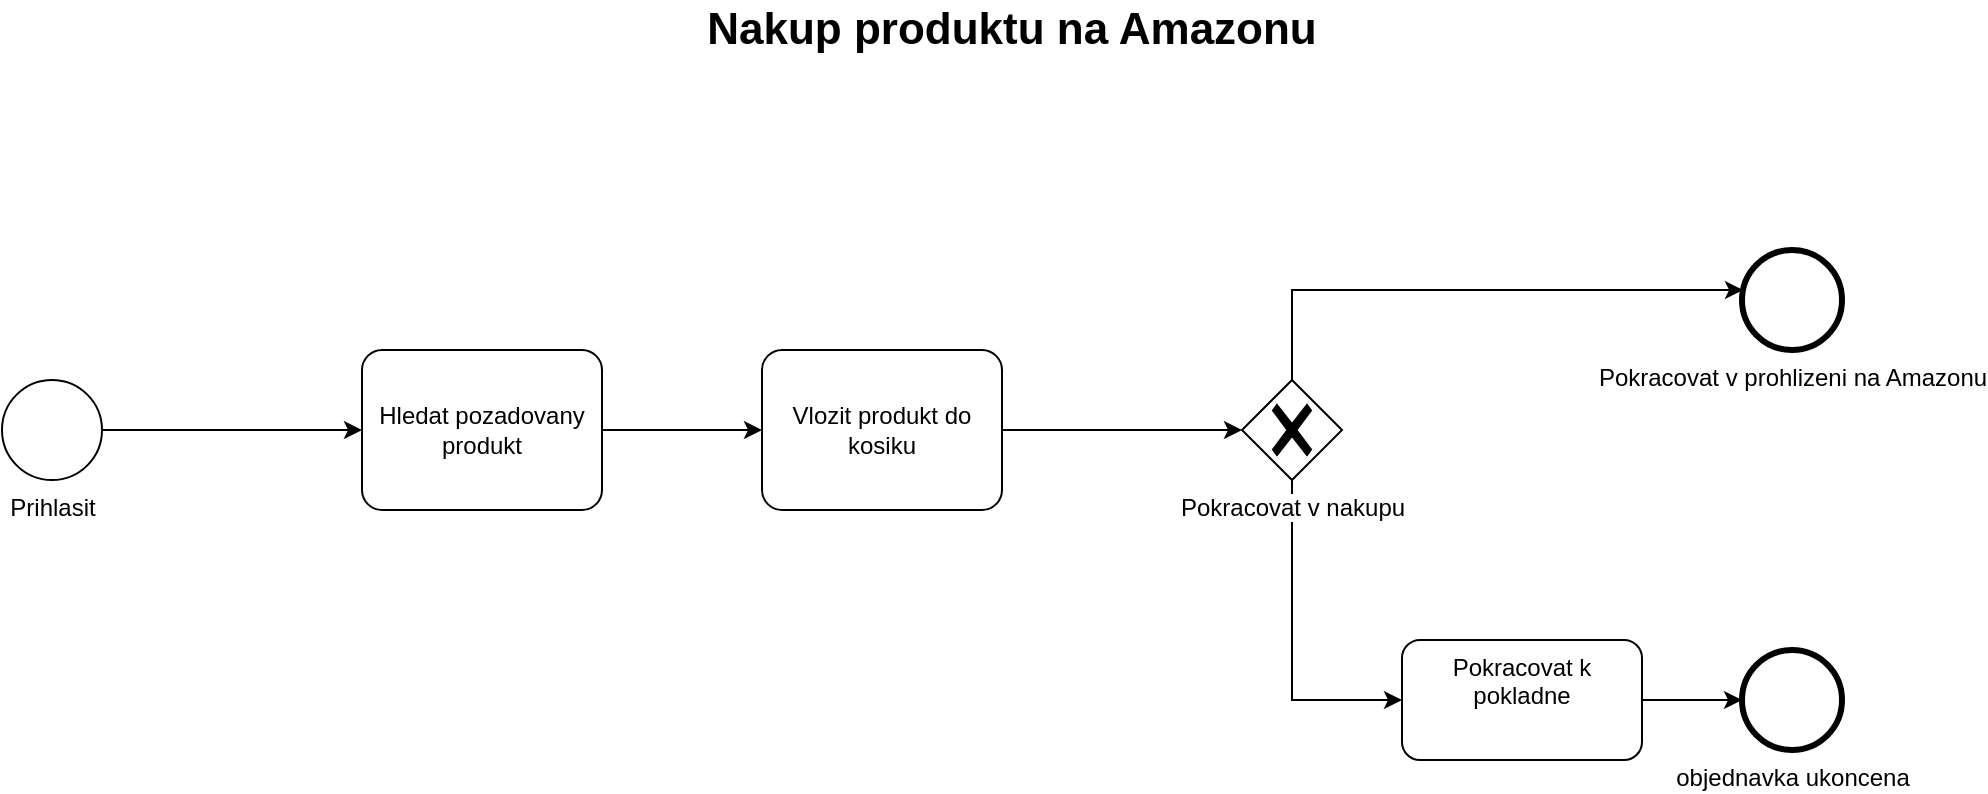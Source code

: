 <mxfile version="21.1.8" type="github">
  <diagram name="1 Nakup" id="_FGRYzJXVYo1EMXkDTQ_">
    <mxGraphModel dx="919" dy="515" grid="1" gridSize="10" guides="1" tooltips="1" connect="1" arrows="1" fold="1" page="1" pageScale="1" pageWidth="1654" pageHeight="1169" math="0" shadow="0">
      <root>
        <mxCell id="0" />
        <mxCell id="1" parent="0" />
        <mxCell id="hTx_CMpgbNmxg1tKwO1v-3" style="edgeStyle=orthogonalEdgeStyle;rounded=0;orthogonalLoop=1;jettySize=auto;html=1;exitX=1;exitY=0.5;exitDx=0;exitDy=0;exitPerimeter=0;entryX=0;entryY=0.5;entryDx=0;entryDy=0;entryPerimeter=0;" edge="1" parent="1" source="hTx_CMpgbNmxg1tKwO1v-1" target="hTx_CMpgbNmxg1tKwO1v-2">
          <mxGeometry relative="1" as="geometry" />
        </mxCell>
        <mxCell id="hTx_CMpgbNmxg1tKwO1v-1" value="Prihlasit" style="points=[[0.145,0.145,0],[0.5,0,0],[0.855,0.145,0],[1,0.5,0],[0.855,0.855,0],[0.5,1,0],[0.145,0.855,0],[0,0.5,0]];shape=mxgraph.bpmn.event;html=1;verticalLabelPosition=bottom;labelBackgroundColor=#ffffff;verticalAlign=top;align=center;perimeter=ellipsePerimeter;outlineConnect=0;aspect=fixed;outline=standard;symbol=general;" vertex="1" parent="1">
          <mxGeometry x="50" y="250" width="50" height="50" as="geometry" />
        </mxCell>
        <mxCell id="hTx_CMpgbNmxg1tKwO1v-5" value="" style="edgeStyle=orthogonalEdgeStyle;rounded=0;orthogonalLoop=1;jettySize=auto;html=1;" edge="1" parent="1" source="hTx_CMpgbNmxg1tKwO1v-2" target="hTx_CMpgbNmxg1tKwO1v-4">
          <mxGeometry relative="1" as="geometry" />
        </mxCell>
        <mxCell id="hTx_CMpgbNmxg1tKwO1v-2" value="Hledat pozadovany produkt" style="points=[[0.25,0,0],[0.5,0,0],[0.75,0,0],[1,0.25,0],[1,0.5,0],[1,0.75,0],[0.75,1,0],[0.5,1,0],[0.25,1,0],[0,0.75,0],[0,0.5,0],[0,0.25,0]];shape=mxgraph.bpmn.task;whiteSpace=wrap;rectStyle=rounded;size=10;html=1;container=1;expand=0;collapsible=0;taskMarker=abstract;" vertex="1" parent="1">
          <mxGeometry x="230" y="235" width="120" height="80" as="geometry" />
        </mxCell>
        <mxCell id="hTx_CMpgbNmxg1tKwO1v-9" style="edgeStyle=orthogonalEdgeStyle;rounded=0;orthogonalLoop=1;jettySize=auto;html=1;exitX=1;exitY=0.5;exitDx=0;exitDy=0;exitPerimeter=0;entryX=0;entryY=0.5;entryDx=0;entryDy=0;entryPerimeter=0;" edge="1" parent="1" source="hTx_CMpgbNmxg1tKwO1v-4" target="hTx_CMpgbNmxg1tKwO1v-8">
          <mxGeometry relative="1" as="geometry" />
        </mxCell>
        <mxCell id="hTx_CMpgbNmxg1tKwO1v-4" value="Vlozit produkt do kosiku" style="points=[[0.25,0,0],[0.5,0,0],[0.75,0,0],[1,0.25,0],[1,0.5,0],[1,0.75,0],[0.75,1,0],[0.5,1,0],[0.25,1,0],[0,0.75,0],[0,0.5,0],[0,0.25,0]];shape=mxgraph.bpmn.task;whiteSpace=wrap;rectStyle=rounded;size=10;html=1;container=1;expand=0;collapsible=0;taskMarker=abstract;" vertex="1" parent="1">
          <mxGeometry x="430" y="235" width="120" height="80" as="geometry" />
        </mxCell>
        <mxCell id="hTx_CMpgbNmxg1tKwO1v-13" value="" style="edgeStyle=orthogonalEdgeStyle;rounded=0;orthogonalLoop=1;jettySize=auto;html=1;" edge="1" parent="1" source="hTx_CMpgbNmxg1tKwO1v-8" target="hTx_CMpgbNmxg1tKwO1v-12">
          <mxGeometry relative="1" as="geometry">
            <Array as="points">
              <mxPoint x="695" y="410" />
            </Array>
          </mxGeometry>
        </mxCell>
        <mxCell id="hTx_CMpgbNmxg1tKwO1v-14" style="edgeStyle=orthogonalEdgeStyle;rounded=0;orthogonalLoop=1;jettySize=auto;html=1;exitX=0.5;exitY=0;exitDx=0;exitDy=0;exitPerimeter=0;" edge="1" parent="1" source="hTx_CMpgbNmxg1tKwO1v-8" target="hTx_CMpgbNmxg1tKwO1v-10">
          <mxGeometry relative="1" as="geometry">
            <Array as="points">
              <mxPoint x="695" y="205" />
            </Array>
          </mxGeometry>
        </mxCell>
        <mxCell id="hTx_CMpgbNmxg1tKwO1v-8" value="Pokracovat v nakupu" style="points=[[0.25,0.25,0],[0.5,0,0],[0.75,0.25,0],[1,0.5,0],[0.75,0.75,0],[0.5,1,0],[0.25,0.75,0],[0,0.5,0]];shape=mxgraph.bpmn.gateway2;html=1;verticalLabelPosition=bottom;labelBackgroundColor=#ffffff;verticalAlign=top;align=center;perimeter=rhombusPerimeter;outlineConnect=0;outline=none;symbol=none;gwType=exclusive;" vertex="1" parent="1">
          <mxGeometry x="670" y="250" width="50" height="50" as="geometry" />
        </mxCell>
        <mxCell id="hTx_CMpgbNmxg1tKwO1v-10" value="Pokracovat v prohlizeni na Amazonu" style="points=[[0.145,0.145,0],[0.5,0,0],[0.855,0.145,0],[1,0.5,0],[0.855,0.855,0],[0.5,1,0],[0.145,0.855,0],[0,0.5,0]];shape=mxgraph.bpmn.event;html=1;verticalLabelPosition=bottom;labelBackgroundColor=#ffffff;verticalAlign=top;align=center;perimeter=ellipsePerimeter;outlineConnect=0;aspect=fixed;outline=end;symbol=terminate2;" vertex="1" parent="1">
          <mxGeometry x="920" y="185" width="50" height="50" as="geometry" />
        </mxCell>
        <mxCell id="hTx_CMpgbNmxg1tKwO1v-11" value="objednavka ukoncena" style="points=[[0.145,0.145,0],[0.5,0,0],[0.855,0.145,0],[1,0.5,0],[0.855,0.855,0],[0.5,1,0],[0.145,0.855,0],[0,0.5,0]];shape=mxgraph.bpmn.event;html=1;verticalLabelPosition=bottom;labelBackgroundColor=#ffffff;verticalAlign=top;align=center;perimeter=ellipsePerimeter;outlineConnect=0;aspect=fixed;outline=end;symbol=terminate2;" vertex="1" parent="1">
          <mxGeometry x="920" y="385" width="50" height="50" as="geometry" />
        </mxCell>
        <mxCell id="hTx_CMpgbNmxg1tKwO1v-15" style="edgeStyle=orthogonalEdgeStyle;rounded=0;orthogonalLoop=1;jettySize=auto;html=1;exitX=1;exitY=0.5;exitDx=0;exitDy=0;entryX=0;entryY=0.5;entryDx=0;entryDy=0;entryPerimeter=0;" edge="1" parent="1" source="hTx_CMpgbNmxg1tKwO1v-12" target="hTx_CMpgbNmxg1tKwO1v-11">
          <mxGeometry relative="1" as="geometry" />
        </mxCell>
        <mxCell id="hTx_CMpgbNmxg1tKwO1v-12" value="Pokracovat k pokladne" style="rounded=1;whiteSpace=wrap;html=1;verticalAlign=top;labelBackgroundColor=#ffffff;" vertex="1" parent="1">
          <mxGeometry x="750" y="380" width="120" height="60" as="geometry" />
        </mxCell>
        <mxCell id="hTx_CMpgbNmxg1tKwO1v-16" value="&lt;font style=&quot;font-size: 22px;&quot;&gt;&lt;b&gt;Nakup produktu na Amazonu&lt;/b&gt;&lt;/font&gt;" style="text;strokeColor=none;align=center;fillColor=none;html=1;verticalAlign=middle;whiteSpace=wrap;rounded=0;" vertex="1" parent="1">
          <mxGeometry x="380" y="60" width="350" height="30" as="geometry" />
        </mxCell>
      </root>
    </mxGraphModel>
  </diagram>
</mxfile>
